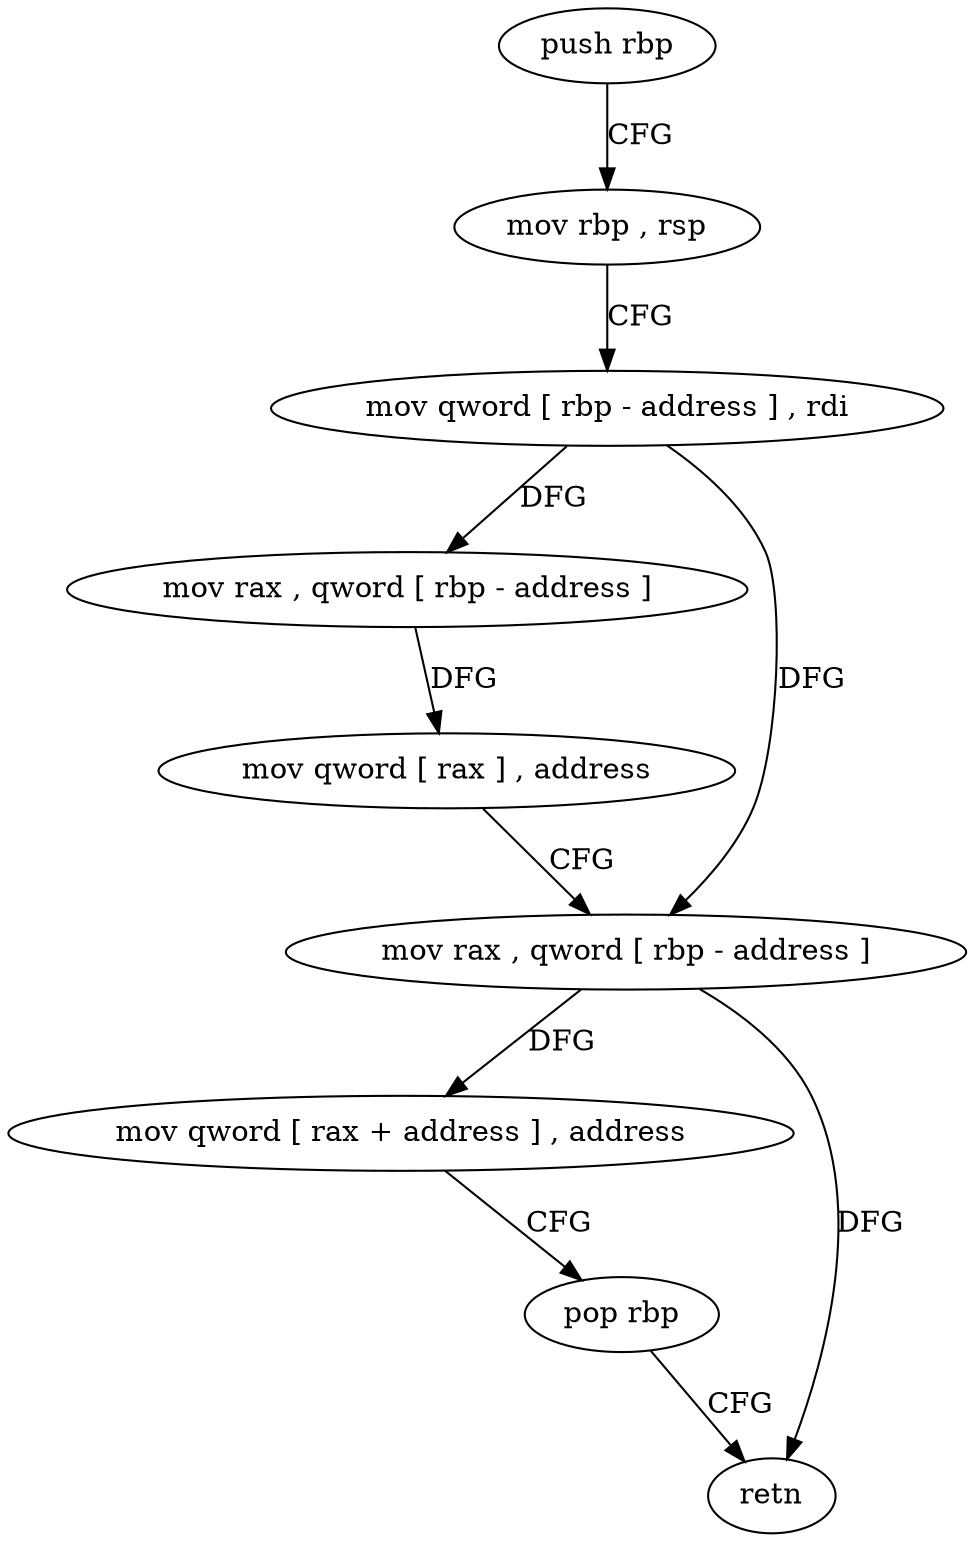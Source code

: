 digraph "func" {
"4243616" [label = "push rbp" ]
"4243617" [label = "mov rbp , rsp" ]
"4243620" [label = "mov qword [ rbp - address ] , rdi" ]
"4243624" [label = "mov rax , qword [ rbp - address ]" ]
"4243628" [label = "mov qword [ rax ] , address" ]
"4243635" [label = "mov rax , qword [ rbp - address ]" ]
"4243639" [label = "mov qword [ rax + address ] , address" ]
"4243647" [label = "pop rbp" ]
"4243648" [label = "retn" ]
"4243616" -> "4243617" [ label = "CFG" ]
"4243617" -> "4243620" [ label = "CFG" ]
"4243620" -> "4243624" [ label = "DFG" ]
"4243620" -> "4243635" [ label = "DFG" ]
"4243624" -> "4243628" [ label = "DFG" ]
"4243628" -> "4243635" [ label = "CFG" ]
"4243635" -> "4243639" [ label = "DFG" ]
"4243635" -> "4243648" [ label = "DFG" ]
"4243639" -> "4243647" [ label = "CFG" ]
"4243647" -> "4243648" [ label = "CFG" ]
}
